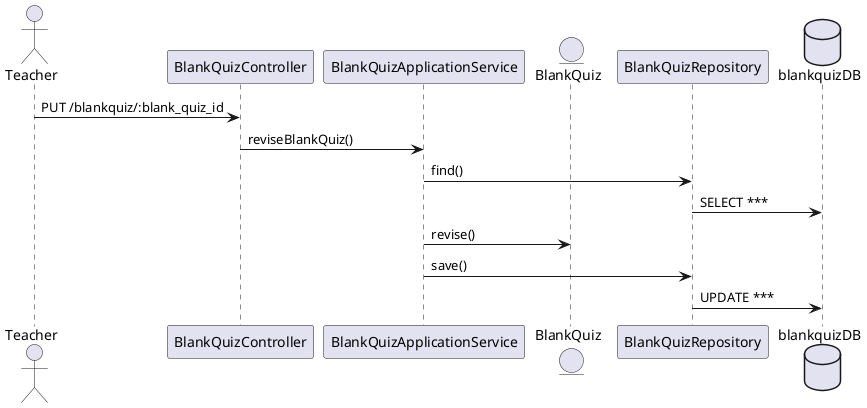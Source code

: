 @startuml
actor Teacher
Teacher -> BlankQuizController : PUT /blankquiz/:blank_quiz_id
BlankQuizController -> BlankQuizApplicationService : reviseBlankQuiz()
entity BlankQuiz
BlankQuizApplicationService -> BlankQuizRepository: find()
database blankquizDB
BlankQuizRepository -> blankquizDB: SELECT ***
BlankQuizApplicationService -> BlankQuiz : revise()
BlankQuizApplicationService -> BlankQuizRepository: save()

BlankQuizRepository -> blankquizDB: UPDATE ***
@enduml